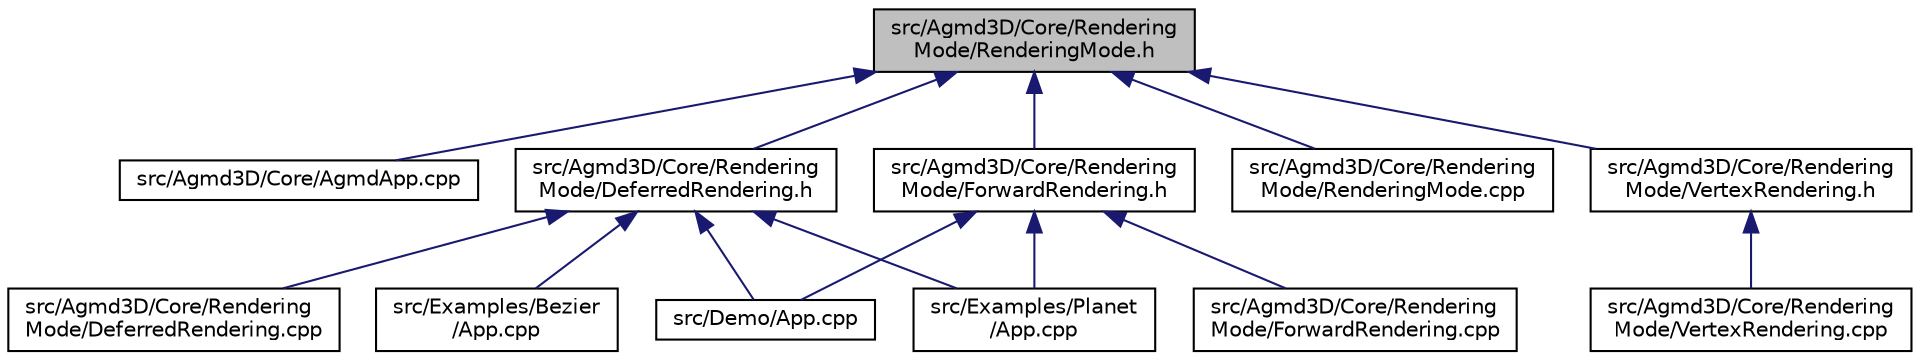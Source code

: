 digraph "src/Agmd3D/Core/RenderingMode/RenderingMode.h"
{
  edge [fontname="Helvetica",fontsize="10",labelfontname="Helvetica",labelfontsize="10"];
  node [fontname="Helvetica",fontsize="10",shape=record];
  Node1 [label="src/Agmd3D/Core/Rendering\lMode/RenderingMode.h",height=0.2,width=0.4,color="black", fillcolor="grey75", style="filled" fontcolor="black"];
  Node1 -> Node2 [dir="back",color="midnightblue",fontsize="10",style="solid",fontname="Helvetica"];
  Node2 [label="src/Agmd3D/Core/AgmdApp.cpp",height=0.2,width=0.4,color="black", fillcolor="white", style="filled",URL="$_agmd3_d_2_core_2_agmd_app_8cpp.html"];
  Node1 -> Node3 [dir="back",color="midnightblue",fontsize="10",style="solid",fontname="Helvetica"];
  Node3 [label="src/Agmd3D/Core/Rendering\lMode/DeferredRendering.h",height=0.2,width=0.4,color="black", fillcolor="white", style="filled",URL="$_deferred_rendering_8h.html"];
  Node3 -> Node4 [dir="back",color="midnightblue",fontsize="10",style="solid",fontname="Helvetica"];
  Node4 [label="src/Agmd3D/Core/Rendering\lMode/DeferredRendering.cpp",height=0.2,width=0.4,color="black", fillcolor="white", style="filled",URL="$_deferred_rendering_8cpp.html"];
  Node3 -> Node5 [dir="back",color="midnightblue",fontsize="10",style="solid",fontname="Helvetica"];
  Node5 [label="src/Demo/App.cpp",height=0.2,width=0.4,color="black", fillcolor="white", style="filled",URL="$_demo_2_app_8cpp.html"];
  Node3 -> Node6 [dir="back",color="midnightblue",fontsize="10",style="solid",fontname="Helvetica"];
  Node6 [label="src/Examples/Bezier\l/App.cpp",height=0.2,width=0.4,color="black", fillcolor="white", style="filled",URL="$_examples_2_bezier_2_app_8cpp.html"];
  Node3 -> Node7 [dir="back",color="midnightblue",fontsize="10",style="solid",fontname="Helvetica"];
  Node7 [label="src/Examples/Planet\l/App.cpp",height=0.2,width=0.4,color="black", fillcolor="white", style="filled",URL="$_examples_2_planet_2_app_8cpp.html"];
  Node1 -> Node8 [dir="back",color="midnightblue",fontsize="10",style="solid",fontname="Helvetica"];
  Node8 [label="src/Agmd3D/Core/Rendering\lMode/ForwardRendering.h",height=0.2,width=0.4,color="black", fillcolor="white", style="filled",URL="$_forward_rendering_8h.html"];
  Node8 -> Node9 [dir="back",color="midnightblue",fontsize="10",style="solid",fontname="Helvetica"];
  Node9 [label="src/Agmd3D/Core/Rendering\lMode/ForwardRendering.cpp",height=0.2,width=0.4,color="black", fillcolor="white", style="filled",URL="$_forward_rendering_8cpp.html"];
  Node8 -> Node5 [dir="back",color="midnightblue",fontsize="10",style="solid",fontname="Helvetica"];
  Node8 -> Node7 [dir="back",color="midnightblue",fontsize="10",style="solid",fontname="Helvetica"];
  Node1 -> Node10 [dir="back",color="midnightblue",fontsize="10",style="solid",fontname="Helvetica"];
  Node10 [label="src/Agmd3D/Core/Rendering\lMode/RenderingMode.cpp",height=0.2,width=0.4,color="black", fillcolor="white", style="filled",URL="$_rendering_mode_8cpp.html"];
  Node1 -> Node11 [dir="back",color="midnightblue",fontsize="10",style="solid",fontname="Helvetica"];
  Node11 [label="src/Agmd3D/Core/Rendering\lMode/VertexRendering.h",height=0.2,width=0.4,color="black", fillcolor="white", style="filled",URL="$_vertex_rendering_8h.html"];
  Node11 -> Node12 [dir="back",color="midnightblue",fontsize="10",style="solid",fontname="Helvetica"];
  Node12 [label="src/Agmd3D/Core/Rendering\lMode/VertexRendering.cpp",height=0.2,width=0.4,color="black", fillcolor="white", style="filled",URL="$_vertex_rendering_8cpp.html"];
}
